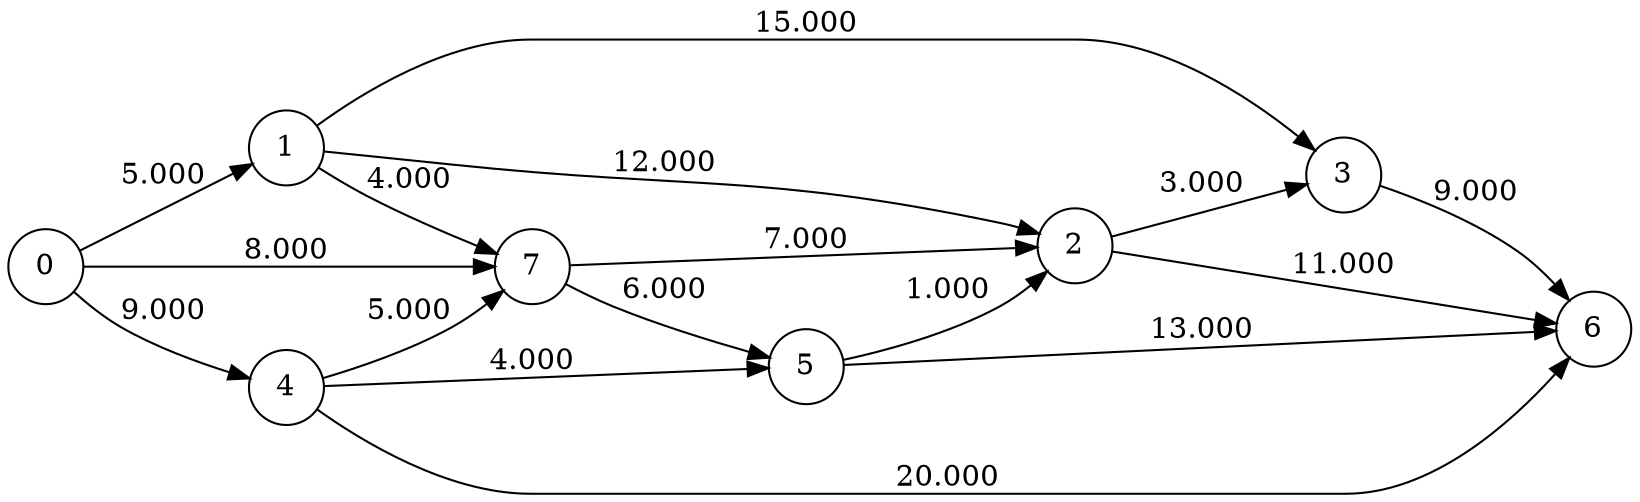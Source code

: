 digraph {
rankdir = LR;
node [shape = circle];
"2" -> "3" [label="3.000"]
"0" -> "7" [label="8.000"]
"2" -> "6" [label="11.000"]
"1" -> "3" [label="15.000"]
"5" -> "6" [label="13.000"]
"4" -> "6" [label="20.000"]
"1" -> "7" [label="4.000"]
"4" -> "7" [label="5.000"]
"5" -> "2" [label="1.000"]
"4" -> "5" [label="4.000"]
"0" -> "4" [label="9.000"]
"7" -> "5" [label="6.000"]
"7" -> "2" [label="7.000"]
"0" -> "1" [label="5.000"]
"1" -> "2" [label="12.000"]
"3" -> "6" [label="9.000"]
}
